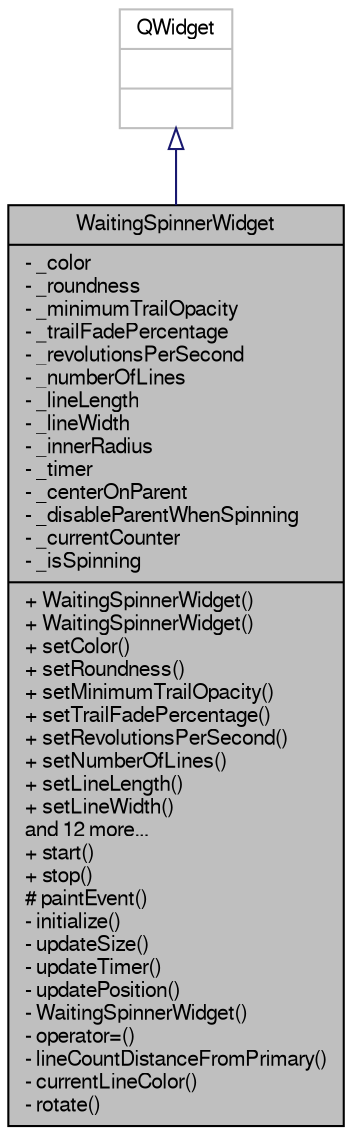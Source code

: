 digraph "WaitingSpinnerWidget"
{
 // LATEX_PDF_SIZE
  edge [fontname="FreeSans",fontsize="10",labelfontname="FreeSans",labelfontsize="10"];
  node [fontname="FreeSans",fontsize="10",shape=record];
  Node2 [label="{WaitingSpinnerWidget\n|- _color\l- _roundness\l- _minimumTrailOpacity\l- _trailFadePercentage\l- _revolutionsPerSecond\l- _numberOfLines\l- _lineLength\l- _lineWidth\l- _innerRadius\l- _timer\l- _centerOnParent\l- _disableParentWhenSpinning\l- _currentCounter\l- _isSpinning\l|+ WaitingSpinnerWidget()\l+ WaitingSpinnerWidget()\l+ setColor()\l+ setRoundness()\l+ setMinimumTrailOpacity()\l+ setTrailFadePercentage()\l+ setRevolutionsPerSecond()\l+ setNumberOfLines()\l+ setLineLength()\l+ setLineWidth()\land 12 more...\l+ start()\l+ stop()\l# paintEvent()\l- initialize()\l- updateSize()\l- updateTimer()\l- updatePosition()\l- WaitingSpinnerWidget()\l- operator=()\l- lineCountDistanceFromPrimary()\l- currentLineColor()\l- rotate()\l}",height=0.2,width=0.4,color="black", fillcolor="grey75", style="filled", fontcolor="black",tooltip=" "];
  Node3 -> Node2 [dir="back",color="midnightblue",fontsize="10",style="solid",arrowtail="onormal",fontname="FreeSans"];
  Node3 [label="{QWidget\n||}",height=0.2,width=0.4,color="grey75", fillcolor="white", style="filled",tooltip=" "];
}
